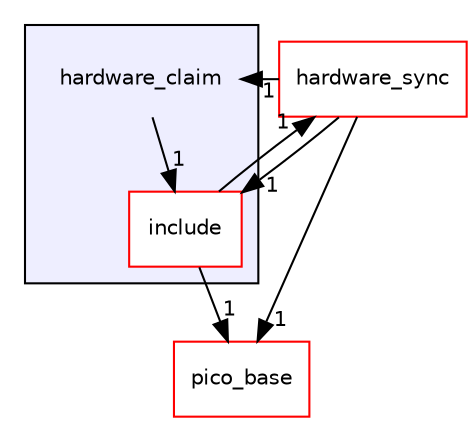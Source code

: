 digraph "hardware_claim" {
  compound=true
  node [ fontsize="10", fontname="Helvetica"];
  edge [ labelfontsize="10", labelfontname="Helvetica"];
  subgraph clusterdir_d15b2aa8e1621cef9dbcedcfffb30689 {
    graph [ bgcolor="#eeeeff", pencolor="black", label="" URL="dir_d15b2aa8e1621cef9dbcedcfffb30689.html"];
    dir_d15b2aa8e1621cef9dbcedcfffb30689 [shape=plaintext label="hardware_claim"];
    dir_c65902dc7f291c1b1b086aca6ffff22e [shape=box label="include" color="red" fillcolor="white" style="filled" URL="dir_c65902dc7f291c1b1b086aca6ffff22e.html"];
  }
  dir_ee4ba4c32933fd9d1c9bce216e67756d [shape=box label="pico_base" fillcolor="white" style="filled" color="red" URL="dir_ee4ba4c32933fd9d1c9bce216e67756d.html"];
  dir_992bccbfc838886b69a13f304f758bbd [shape=box label="hardware_sync" fillcolor="white" style="filled" color="red" URL="dir_992bccbfc838886b69a13f304f758bbd.html"];
  dir_c65902dc7f291c1b1b086aca6ffff22e->dir_ee4ba4c32933fd9d1c9bce216e67756d [headlabel="1", labeldistance=1.5 headhref="dir_000063_000007.html"];
  dir_c65902dc7f291c1b1b086aca6ffff22e->dir_992bccbfc838886b69a13f304f758bbd [headlabel="1", labeldistance=1.5 headhref="dir_000063_000032.html"];
  dir_d15b2aa8e1621cef9dbcedcfffb30689->dir_c65902dc7f291c1b1b086aca6ffff22e [headlabel="1", labeldistance=1.5 headhref="dir_000062_000063.html"];
  dir_992bccbfc838886b69a13f304f758bbd->dir_ee4ba4c32933fd9d1c9bce216e67756d [headlabel="1", labeldistance=1.5 headhref="dir_000032_000007.html"];
  dir_992bccbfc838886b69a13f304f758bbd->dir_c65902dc7f291c1b1b086aca6ffff22e [headlabel="1", labeldistance=1.5 headhref="dir_000032_000063.html"];
  dir_992bccbfc838886b69a13f304f758bbd->dir_d15b2aa8e1621cef9dbcedcfffb30689 [headlabel="1", labeldistance=1.5 headhref="dir_000032_000062.html"];
}
